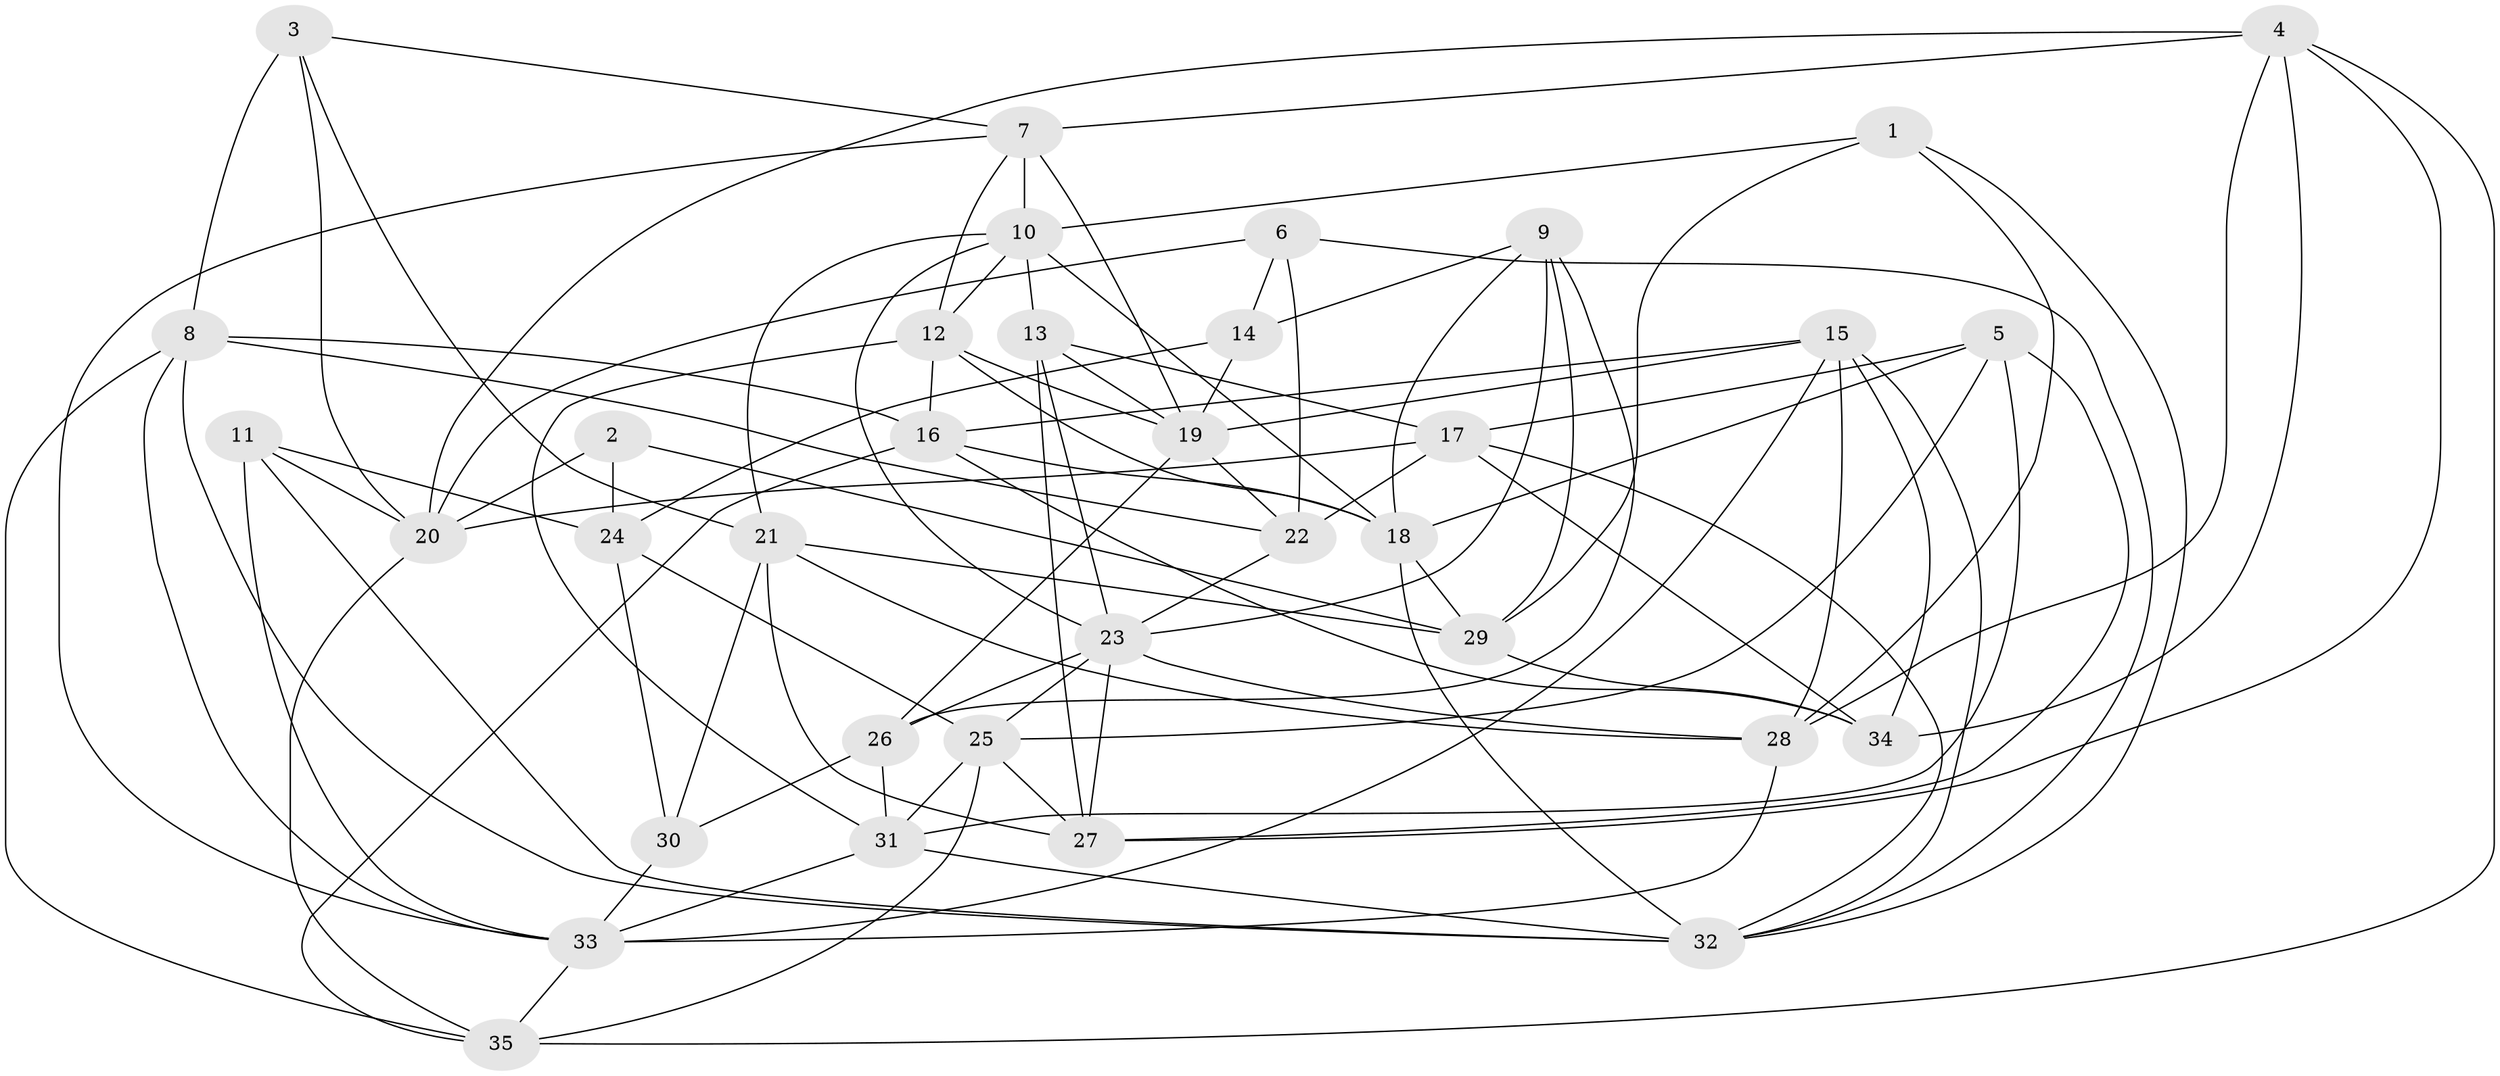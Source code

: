 // original degree distribution, {4: 1.0}
// Generated by graph-tools (version 1.1) at 2025/38/03/04/25 23:38:05]
// undirected, 35 vertices, 99 edges
graph export_dot {
  node [color=gray90,style=filled];
  1;
  2;
  3;
  4;
  5;
  6;
  7;
  8;
  9;
  10;
  11;
  12;
  13;
  14;
  15;
  16;
  17;
  18;
  19;
  20;
  21;
  22;
  23;
  24;
  25;
  26;
  27;
  28;
  29;
  30;
  31;
  32;
  33;
  34;
  35;
  1 -- 10 [weight=1.0];
  1 -- 28 [weight=1.0];
  1 -- 29 [weight=1.0];
  1 -- 32 [weight=1.0];
  2 -- 20 [weight=2.0];
  2 -- 24 [weight=1.0];
  2 -- 29 [weight=1.0];
  3 -- 7 [weight=1.0];
  3 -- 8 [weight=1.0];
  3 -- 20 [weight=1.0];
  3 -- 21 [weight=1.0];
  4 -- 7 [weight=1.0];
  4 -- 20 [weight=1.0];
  4 -- 27 [weight=1.0];
  4 -- 28 [weight=1.0];
  4 -- 34 [weight=1.0];
  4 -- 35 [weight=1.0];
  5 -- 17 [weight=1.0];
  5 -- 18 [weight=1.0];
  5 -- 25 [weight=1.0];
  5 -- 27 [weight=1.0];
  5 -- 31 [weight=2.0];
  6 -- 14 [weight=1.0];
  6 -- 20 [weight=2.0];
  6 -- 22 [weight=1.0];
  6 -- 32 [weight=2.0];
  7 -- 10 [weight=2.0];
  7 -- 12 [weight=1.0];
  7 -- 19 [weight=2.0];
  7 -- 33 [weight=1.0];
  8 -- 16 [weight=1.0];
  8 -- 22 [weight=1.0];
  8 -- 32 [weight=1.0];
  8 -- 33 [weight=1.0];
  8 -- 35 [weight=1.0];
  9 -- 14 [weight=1.0];
  9 -- 18 [weight=1.0];
  9 -- 23 [weight=1.0];
  9 -- 26 [weight=1.0];
  9 -- 29 [weight=2.0];
  10 -- 12 [weight=1.0];
  10 -- 13 [weight=1.0];
  10 -- 18 [weight=1.0];
  10 -- 21 [weight=1.0];
  10 -- 23 [weight=1.0];
  11 -- 20 [weight=1.0];
  11 -- 24 [weight=1.0];
  11 -- 32 [weight=1.0];
  11 -- 33 [weight=1.0];
  12 -- 16 [weight=1.0];
  12 -- 18 [weight=1.0];
  12 -- 19 [weight=1.0];
  12 -- 31 [weight=1.0];
  13 -- 17 [weight=1.0];
  13 -- 19 [weight=2.0];
  13 -- 23 [weight=1.0];
  13 -- 27 [weight=1.0];
  14 -- 19 [weight=2.0];
  14 -- 24 [weight=2.0];
  15 -- 16 [weight=1.0];
  15 -- 19 [weight=1.0];
  15 -- 28 [weight=1.0];
  15 -- 32 [weight=1.0];
  15 -- 33 [weight=1.0];
  15 -- 34 [weight=1.0];
  16 -- 18 [weight=1.0];
  16 -- 34 [weight=1.0];
  16 -- 35 [weight=1.0];
  17 -- 20 [weight=1.0];
  17 -- 22 [weight=1.0];
  17 -- 32 [weight=1.0];
  17 -- 34 [weight=1.0];
  18 -- 29 [weight=1.0];
  18 -- 32 [weight=2.0];
  19 -- 22 [weight=1.0];
  19 -- 26 [weight=1.0];
  20 -- 35 [weight=2.0];
  21 -- 27 [weight=1.0];
  21 -- 28 [weight=1.0];
  21 -- 29 [weight=1.0];
  21 -- 30 [weight=1.0];
  22 -- 23 [weight=2.0];
  23 -- 25 [weight=1.0];
  23 -- 26 [weight=1.0];
  23 -- 27 [weight=2.0];
  23 -- 28 [weight=1.0];
  24 -- 25 [weight=1.0];
  24 -- 30 [weight=1.0];
  25 -- 27 [weight=2.0];
  25 -- 31 [weight=1.0];
  25 -- 35 [weight=2.0];
  26 -- 30 [weight=1.0];
  26 -- 31 [weight=2.0];
  28 -- 33 [weight=1.0];
  29 -- 34 [weight=2.0];
  30 -- 33 [weight=1.0];
  31 -- 32 [weight=1.0];
  31 -- 33 [weight=1.0];
  33 -- 35 [weight=1.0];
}
